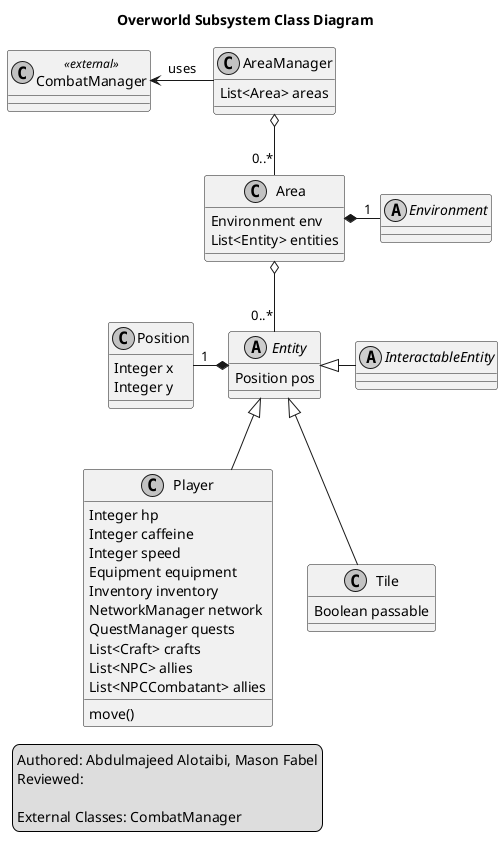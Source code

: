 @startuml
skinparam monochrome true
skinparam shadowing false

title Overworld Subsystem Class Diagram
legend left
        Authored: Abdulmajeed Alotaibi, Mason Fabel
        Reviewed:

        External Classes: CombatManager
endlegend

class AreaManager {
	List<Area> areas
}
AreaManager o-down- "0..*" Area
AreaManager -left-> CombatManager : uses

class CombatManager <<external>>

class Area {
	Environment env
	List<Entity> entities
}
Area *-right- "1" Environment
Area o-down- "0..*" Entity

abstract class Entity {
	Position pos
}
Entity *-left- "1" Position

class Position {
	Integer x
	Integer y
}

class Player {
	Integer hp
	Integer caffeine
	Integer speed
	Equipment equipment
	Inventory inventory
	NetworkManager network
	QuestManager quests
	List<Craft> crafts
	List<NPC> allies
	List<NPCCombatant> allies
	move()
}
Player -up-|> Entity

class Tile {
	Boolean passable
}
Tile -up-|> Entity

abstract class InteractableEntity
InteractableEntity -left-|> Entity

abstract class Environment

@enduml
